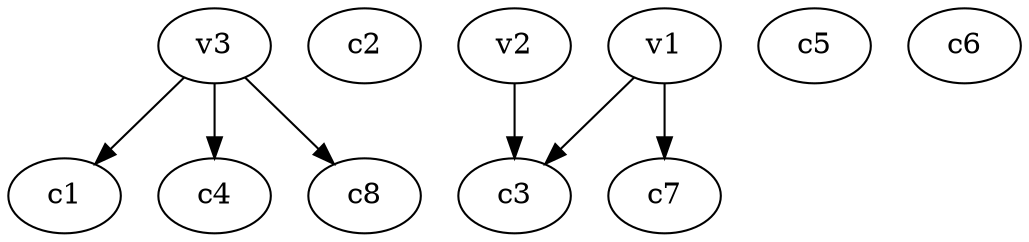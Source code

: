 strict digraph  {
c1;
c2;
c3;
c4;
c5;
c6;
c7;
c8;
v1;
v2;
v3;
v1 -> c7  [weight=1];
v1 -> c3  [weight=1];
v2 -> c3  [weight=1];
v3 -> c4  [weight=1];
v3 -> c1  [weight=1];
v3 -> c8  [weight=1];
}
